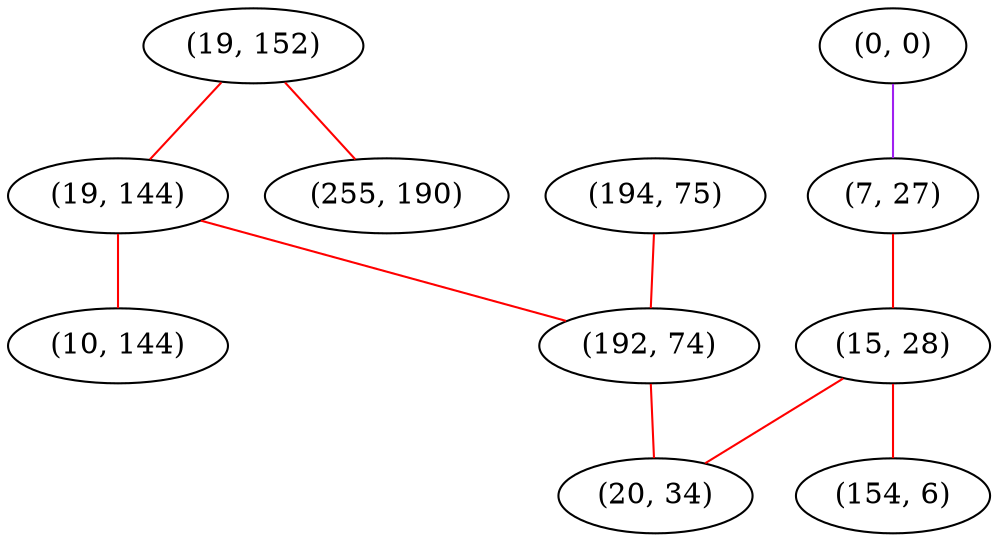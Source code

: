 graph "" {
"(19, 152)";
"(0, 0)";
"(19, 144)";
"(7, 27)";
"(10, 144)";
"(194, 75)";
"(15, 28)";
"(192, 74)";
"(20, 34)";
"(255, 190)";
"(154, 6)";
"(19, 152)" -- "(19, 144)"  [color=red, key=0, weight=1];
"(19, 152)" -- "(255, 190)"  [color=red, key=0, weight=1];
"(0, 0)" -- "(7, 27)"  [color=purple, key=0, weight=4];
"(19, 144)" -- "(10, 144)"  [color=red, key=0, weight=1];
"(19, 144)" -- "(192, 74)"  [color=red, key=0, weight=1];
"(7, 27)" -- "(15, 28)"  [color=red, key=0, weight=1];
"(194, 75)" -- "(192, 74)"  [color=red, key=0, weight=1];
"(15, 28)" -- "(154, 6)"  [color=red, key=0, weight=1];
"(15, 28)" -- "(20, 34)"  [color=red, key=0, weight=1];
"(192, 74)" -- "(20, 34)"  [color=red, key=0, weight=1];
}
